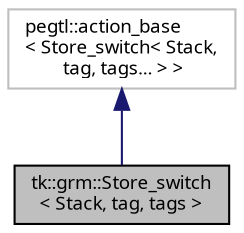 digraph "tk::grm::Store_switch&lt; Stack, tag, tags &gt;"
{
 // INTERACTIVE_SVG=YES
  bgcolor="transparent";
  edge [fontname="sans-serif",fontsize="9",labelfontname="sans-serif",labelfontsize="9"];
  node [fontname="sans-serif",fontsize="9",shape=record];
  Node1 [label="tk::grm::Store_switch\l\< Stack, tag, tags \>",height=0.2,width=0.4,color="black", fillcolor="grey75", style="filled", fontcolor="black"];
  Node2 -> Node1 [dir="back",color="midnightblue",fontsize="9",style="solid",fontname="sans-serif"];
  Node2 [label="pegtl::action_base\l\< Store_switch\< Stack,\l tag, tags... \> \>",height=0.2,width=0.4,color="grey75"];
}
